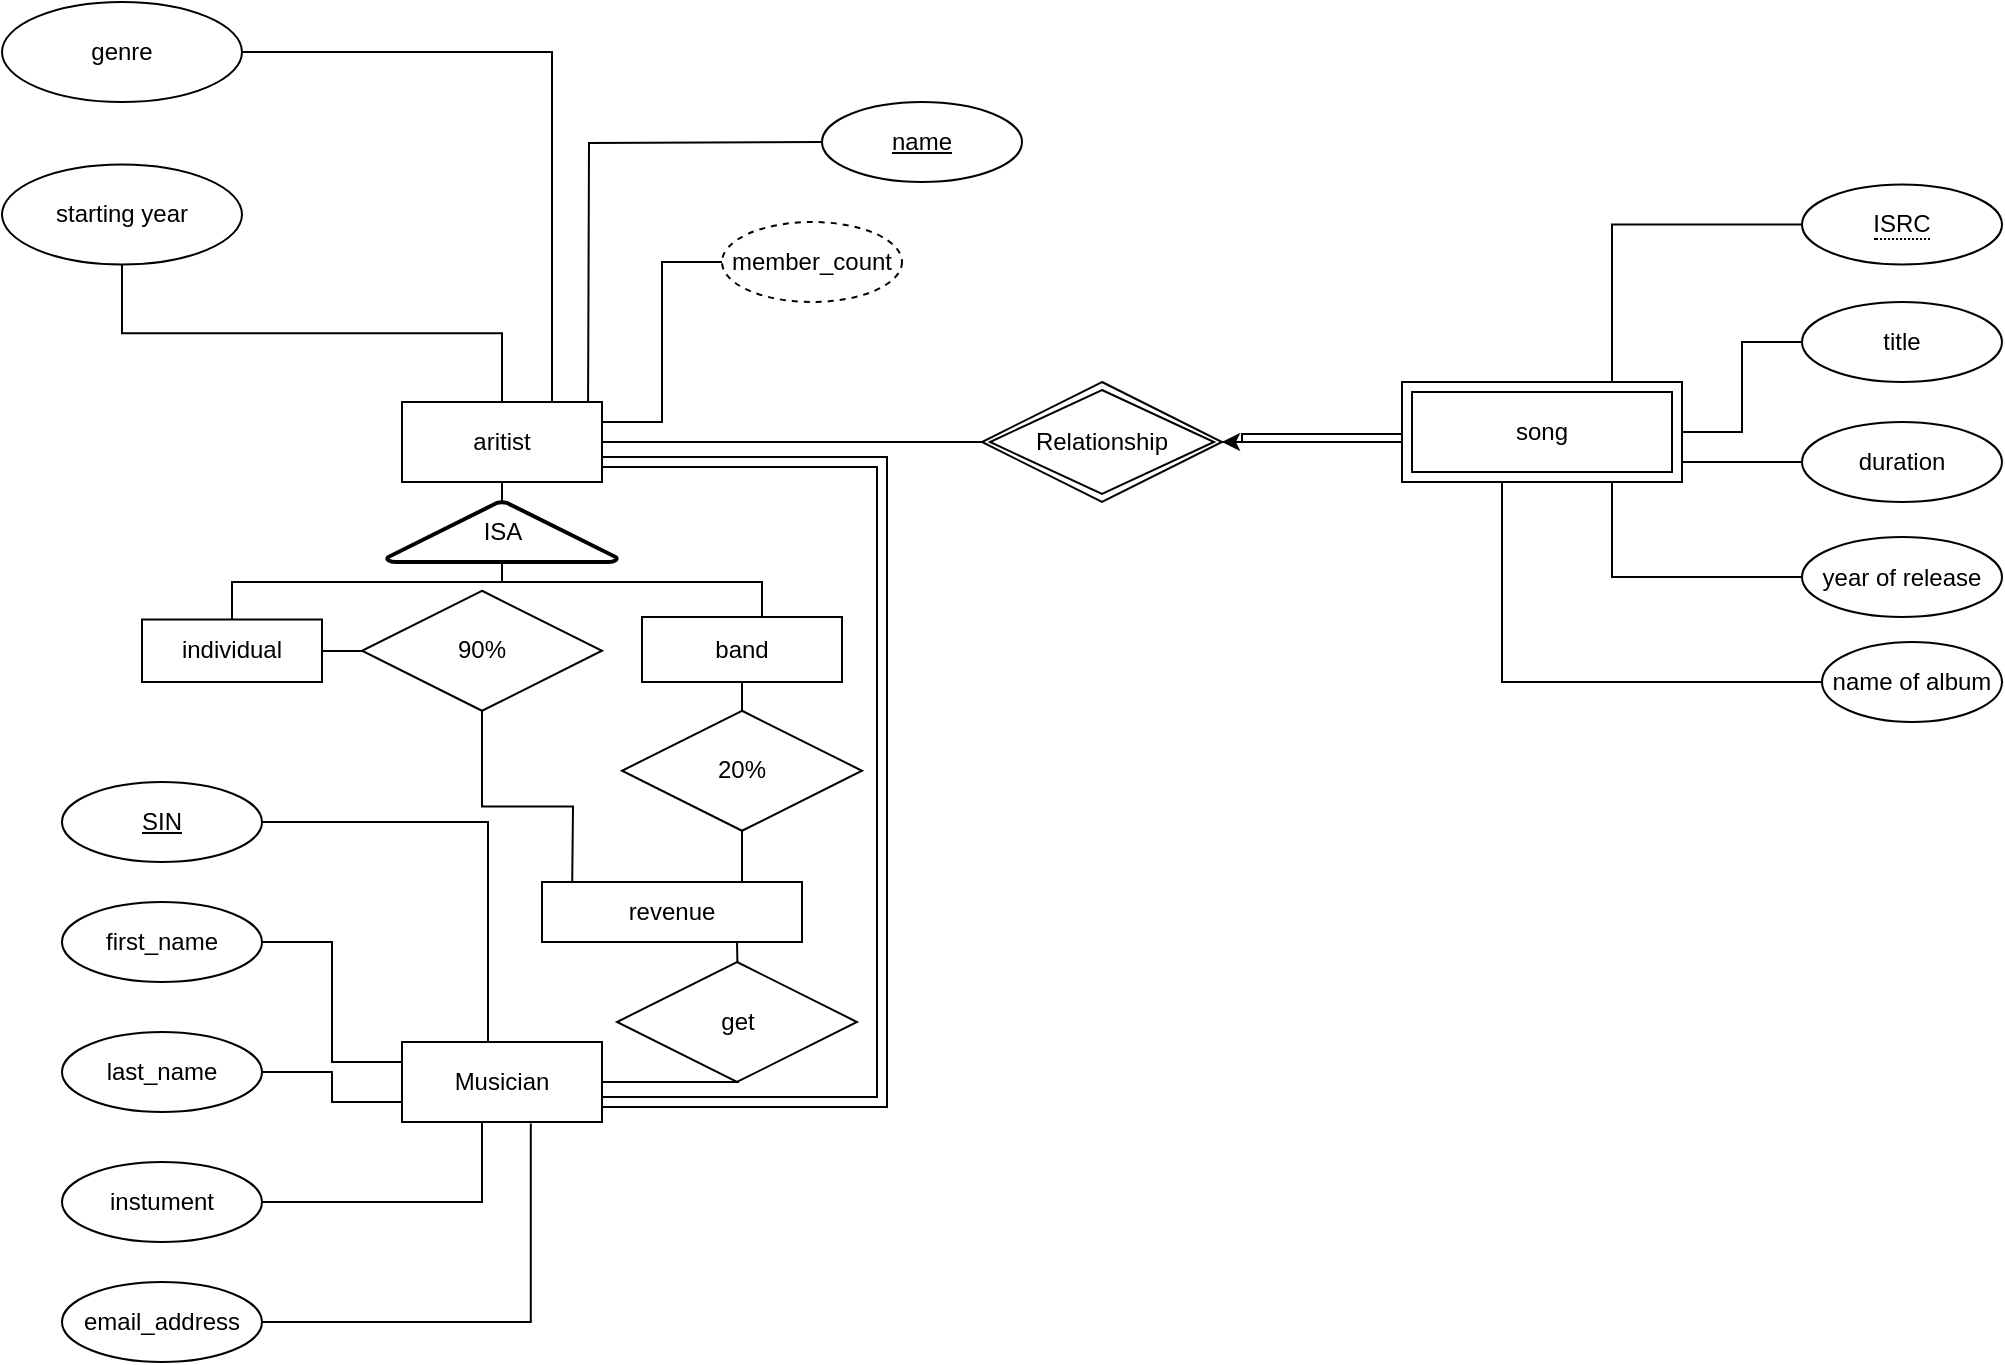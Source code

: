 <mxfile version="14.7.6" type="github">
  <diagram id="r_O1RaxWrrtH8uqQ30q3" name="Page-1">
    <mxGraphModel dx="1027" dy="585" grid="1" gridSize="10" guides="1" tooltips="1" connect="1" arrows="1" fold="1" page="1" pageScale="1" pageWidth="2339" pageHeight="3300" math="0" shadow="0">
      <root>
        <mxCell id="0" />
        <mxCell id="1" parent="0" />
        <mxCell id="qTKSmP5WqX47_2fig1QB-1" style="edgeStyle=orthogonalEdgeStyle;rounded=0;orthogonalLoop=1;jettySize=auto;html=1;exitX=0.5;exitY=1;exitDx=0;exitDy=0;endArrow=none;endFill=0;" edge="1" parent="1">
          <mxGeometry relative="1" as="geometry">
            <mxPoint x="570" y="140" as="sourcePoint" />
            <mxPoint x="453" y="280" as="targetPoint" />
          </mxGeometry>
        </mxCell>
        <mxCell id="ZQmBFMAHCiKAutRS2xqe-23" style="edgeStyle=orthogonalEdgeStyle;rounded=0;orthogonalLoop=1;jettySize=auto;html=1;exitX=0.5;exitY=1;exitDx=0;exitDy=0;entryX=0.5;entryY=0;entryDx=0;entryDy=0;endArrow=none;endFill=0;" parent="1" source="ZQmBFMAHCiKAutRS2xqe-4" target="ZQmBFMAHCiKAutRS2xqe-6" edge="1">
          <mxGeometry relative="1" as="geometry" />
        </mxCell>
        <mxCell id="ZQmBFMAHCiKAutRS2xqe-4" value="starting year" style="ellipse;whiteSpace=wrap;html=1;" parent="1" vertex="1">
          <mxGeometry x="160" y="151.25" width="120" height="50" as="geometry" />
        </mxCell>
        <mxCell id="ZQmBFMAHCiKAutRS2xqe-56" style="edgeStyle=orthogonalEdgeStyle;rounded=0;orthogonalLoop=1;jettySize=auto;html=1;entryX=0.75;entryY=0;entryDx=0;entryDy=0;endArrow=none;endFill=0;" parent="1" source="ZQmBFMAHCiKAutRS2xqe-5" target="ZQmBFMAHCiKAutRS2xqe-6" edge="1">
          <mxGeometry relative="1" as="geometry" />
        </mxCell>
        <mxCell id="ZQmBFMAHCiKAutRS2xqe-5" value="genre" style="ellipse;whiteSpace=wrap;html=1;" parent="1" vertex="1">
          <mxGeometry x="160" y="70" width="120" height="50" as="geometry" />
        </mxCell>
        <mxCell id="qTKSmP5WqX47_2fig1QB-36" style="edgeStyle=orthogonalEdgeStyle;rounded=0;orthogonalLoop=1;jettySize=auto;html=1;entryX=0;entryY=0.5;entryDx=0;entryDy=0;startArrow=none;startFill=0;endArrow=none;endFill=0;" edge="1" parent="1" source="ZQmBFMAHCiKAutRS2xqe-6" target="ZQmBFMAHCiKAutRS2xqe-8">
          <mxGeometry relative="1" as="geometry">
            <Array as="points">
              <mxPoint x="490" y="280" />
              <mxPoint x="490" y="200" />
            </Array>
          </mxGeometry>
        </mxCell>
        <mxCell id="qTKSmP5WqX47_2fig1QB-44" style="edgeStyle=orthogonalEdgeStyle;rounded=0;orthogonalLoop=1;jettySize=auto;html=1;exitX=1;exitY=0.75;exitDx=0;exitDy=0;entryX=1;entryY=0.75;entryDx=0;entryDy=0;startArrow=none;startFill=0;endArrow=none;endFill=0;shape=link;width=5;" edge="1" parent="1" source="ZQmBFMAHCiKAutRS2xqe-6" target="ZQmBFMAHCiKAutRS2xqe-17">
          <mxGeometry relative="1" as="geometry">
            <Array as="points">
              <mxPoint x="600" y="300" />
              <mxPoint x="600" y="620" />
            </Array>
          </mxGeometry>
        </mxCell>
        <mxCell id="qTKSmP5WqX47_2fig1QB-62" style="edgeStyle=orthogonalEdgeStyle;rounded=0;orthogonalLoop=1;jettySize=auto;html=1;entryX=0;entryY=0.5;entryDx=0;entryDy=0;startArrow=none;startFill=0;endArrow=none;endFill=0;" edge="1" parent="1" source="ZQmBFMAHCiKAutRS2xqe-6">
          <mxGeometry relative="1" as="geometry">
            <mxPoint x="650" y="290" as="targetPoint" />
          </mxGeometry>
        </mxCell>
        <mxCell id="ZQmBFMAHCiKAutRS2xqe-6" value="aritist" style="whiteSpace=wrap;html=1;align=center;" parent="1" vertex="1">
          <mxGeometry x="360" y="270" width="100" height="40" as="geometry" />
        </mxCell>
        <mxCell id="ZQmBFMAHCiKAutRS2xqe-8" value="member_count" style="ellipse;whiteSpace=wrap;html=1;align=center;dashed=1;" parent="1" vertex="1">
          <mxGeometry x="520" y="180" width="90" height="40" as="geometry" />
        </mxCell>
        <mxCell id="ZQmBFMAHCiKAutRS2xqe-38" style="edgeStyle=orthogonalEdgeStyle;rounded=0;orthogonalLoop=1;jettySize=auto;html=1;exitX=0;exitY=0.5;exitDx=0;exitDy=0;endArrow=none;endFill=0;" parent="1" source="ZQmBFMAHCiKAutRS2xqe-17" edge="1">
          <mxGeometry relative="1" as="geometry">
            <mxPoint x="370" y="620" as="targetPoint" />
          </mxGeometry>
        </mxCell>
        <mxCell id="qTKSmP5WqX47_2fig1QB-56" style="edgeStyle=orthogonalEdgeStyle;rounded=0;orthogonalLoop=1;jettySize=auto;html=1;entryX=0.75;entryY=1;entryDx=0;entryDy=0;startArrow=none;startFill=0;endArrow=none;endFill=0;" edge="1" parent="1" source="ZQmBFMAHCiKAutRS2xqe-17" target="qTKSmP5WqX47_2fig1QB-46">
          <mxGeometry relative="1" as="geometry">
            <Array as="points">
              <mxPoint x="528" y="610" />
              <mxPoint x="528" y="565" />
            </Array>
          </mxGeometry>
        </mxCell>
        <mxCell id="ZQmBFMAHCiKAutRS2xqe-17" value="Musician" style="whiteSpace=wrap;html=1;align=center;" parent="1" vertex="1">
          <mxGeometry x="360" y="590" width="100" height="40" as="geometry" />
        </mxCell>
        <mxCell id="ZQmBFMAHCiKAutRS2xqe-28" style="edgeStyle=orthogonalEdgeStyle;rounded=0;orthogonalLoop=1;jettySize=auto;html=1;exitX=1;exitY=0.5;exitDx=0;exitDy=0;endArrow=none;endFill=0;entryX=0.5;entryY=0;entryDx=0;entryDy=0;" parent="1" target="ZQmBFMAHCiKAutRS2xqe-17" edge="1">
          <mxGeometry relative="1" as="geometry">
            <mxPoint x="390" y="580" as="targetPoint" />
            <Array as="points">
              <mxPoint x="403" y="480" />
              <mxPoint x="403" y="590" />
            </Array>
            <mxPoint x="290" y="480" as="sourcePoint" />
          </mxGeometry>
        </mxCell>
        <mxCell id="ZQmBFMAHCiKAutRS2xqe-33" style="edgeStyle=orthogonalEdgeStyle;rounded=0;orthogonalLoop=1;jettySize=auto;html=1;exitX=1;exitY=0.5;exitDx=0;exitDy=0;endArrow=none;endFill=0;entryX=0;entryY=0.5;entryDx=0;entryDy=0;" parent="1" source="ZQmBFMAHCiKAutRS2xqe-29" target="ZQmBFMAHCiKAutRS2xqe-17" edge="1">
          <mxGeometry relative="1" as="geometry">
            <mxPoint x="350" y="610" as="targetPoint" />
            <Array as="points">
              <mxPoint x="325" y="540" />
              <mxPoint x="325" y="600" />
              <mxPoint x="360" y="600" />
            </Array>
          </mxGeometry>
        </mxCell>
        <mxCell id="ZQmBFMAHCiKAutRS2xqe-29" value="first_name" style="ellipse;whiteSpace=wrap;html=1;align=center;" parent="1" vertex="1">
          <mxGeometry x="190" y="520" width="100" height="40" as="geometry" />
        </mxCell>
        <mxCell id="ZQmBFMAHCiKAutRS2xqe-39" style="edgeStyle=orthogonalEdgeStyle;rounded=0;orthogonalLoop=1;jettySize=auto;html=1;endArrow=none;endFill=0;entryX=0;entryY=0.75;entryDx=0;entryDy=0;" parent="1" source="ZQmBFMAHCiKAutRS2xqe-30" target="ZQmBFMAHCiKAutRS2xqe-17" edge="1">
          <mxGeometry relative="1" as="geometry">
            <mxPoint x="320" y="640" as="targetPoint" />
          </mxGeometry>
        </mxCell>
        <mxCell id="ZQmBFMAHCiKAutRS2xqe-30" value="last_name" style="ellipse;whiteSpace=wrap;html=1;align=center;" parent="1" vertex="1">
          <mxGeometry x="190" y="585" width="100" height="40" as="geometry" />
        </mxCell>
        <mxCell id="ZQmBFMAHCiKAutRS2xqe-40" style="edgeStyle=orthogonalEdgeStyle;rounded=0;orthogonalLoop=1;jettySize=auto;html=1;entryX=0.4;entryY=1;entryDx=0;entryDy=0;entryPerimeter=0;endArrow=none;endFill=0;" parent="1" source="ZQmBFMAHCiKAutRS2xqe-31" target="ZQmBFMAHCiKAutRS2xqe-17" edge="1">
          <mxGeometry relative="1" as="geometry" />
        </mxCell>
        <mxCell id="ZQmBFMAHCiKAutRS2xqe-31" value="instument" style="ellipse;whiteSpace=wrap;html=1;align=center;" parent="1" vertex="1">
          <mxGeometry x="190" y="650" width="100" height="40" as="geometry" />
        </mxCell>
        <mxCell id="ZQmBFMAHCiKAutRS2xqe-41" style="rounded=0;orthogonalLoop=1;jettySize=auto;html=1;exitX=1;exitY=0.5;exitDx=0;exitDy=0;endArrow=none;endFill=0;entryX=0.644;entryY=1.02;entryDx=0;entryDy=0;entryPerimeter=0;edgeStyle=orthogonalEdgeStyle;" parent="1" source="ZQmBFMAHCiKAutRS2xqe-32" target="ZQmBFMAHCiKAutRS2xqe-17" edge="1">
          <mxGeometry relative="1" as="geometry">
            <mxPoint x="450" y="670" as="targetPoint" />
          </mxGeometry>
        </mxCell>
        <mxCell id="ZQmBFMAHCiKAutRS2xqe-32" value="email_address" style="ellipse;whiteSpace=wrap;html=1;align=center;" parent="1" vertex="1">
          <mxGeometry x="190" y="710" width="100" height="40" as="geometry" />
        </mxCell>
        <mxCell id="qTKSmP5WqX47_2fig1QB-7" value="SIN" style="ellipse;whiteSpace=wrap;html=1;align=center;fontStyle=4;" vertex="1" parent="1">
          <mxGeometry x="190" y="460" width="100" height="40" as="geometry" />
        </mxCell>
        <mxCell id="qTKSmP5WqX47_2fig1QB-9" value="name" style="ellipse;whiteSpace=wrap;html=1;align=center;fontStyle=4;" vertex="1" parent="1">
          <mxGeometry x="570" y="120" width="100" height="40" as="geometry" />
        </mxCell>
        <mxCell id="qTKSmP5WqX47_2fig1QB-10" style="edgeStyle=orthogonalEdgeStyle;rounded=0;orthogonalLoop=1;jettySize=auto;html=1;exitX=0.5;exitY=1;exitDx=0;exitDy=0;endArrow=none;endFill=0;" edge="1" parent="1">
          <mxGeometry relative="1" as="geometry">
            <mxPoint x="550" y="420" as="sourcePoint" />
            <mxPoint x="550" y="420" as="targetPoint" />
          </mxGeometry>
        </mxCell>
        <mxCell id="qTKSmP5WqX47_2fig1QB-37" style="edgeStyle=orthogonalEdgeStyle;rounded=0;orthogonalLoop=1;jettySize=auto;html=1;exitX=0.5;exitY=0;exitDx=0;exitDy=0;entryX=0.5;entryY=1;entryDx=0;entryDy=0;startArrow=none;startFill=0;endArrow=none;endFill=0;" edge="1" parent="1" source="qTKSmP5WqX47_2fig1QB-40" target="ZQmBFMAHCiKAutRS2xqe-6">
          <mxGeometry relative="1" as="geometry" />
        </mxCell>
        <mxCell id="qTKSmP5WqX47_2fig1QB-50" style="edgeStyle=orthogonalEdgeStyle;rounded=0;orthogonalLoop=1;jettySize=auto;html=1;startArrow=none;startFill=0;endArrow=none;endFill=0;" edge="1" parent="1" source="qTKSmP5WqX47_2fig1QB-51">
          <mxGeometry relative="1" as="geometry">
            <mxPoint x="445" y="520" as="targetPoint" />
          </mxGeometry>
        </mxCell>
        <mxCell id="qTKSmP5WqX47_2fig1QB-20" value="individual" style="whiteSpace=wrap;html=1;align=center;" vertex="1" parent="1">
          <mxGeometry x="230" y="378.75" width="90" height="31.25" as="geometry" />
        </mxCell>
        <mxCell id="qTKSmP5WqX47_2fig1QB-39" style="edgeStyle=orthogonalEdgeStyle;rounded=0;orthogonalLoop=1;jettySize=auto;html=1;exitX=0.5;exitY=0;exitDx=0;exitDy=0;startArrow=none;startFill=0;endArrow=none;endFill=0;" edge="1" parent="1" source="qTKSmP5WqX47_2fig1QB-21">
          <mxGeometry relative="1" as="geometry">
            <mxPoint x="410" y="310" as="targetPoint" />
            <Array as="points">
              <mxPoint x="540" y="378" />
              <mxPoint x="540" y="360" />
              <mxPoint x="410" y="360" />
            </Array>
          </mxGeometry>
        </mxCell>
        <mxCell id="qTKSmP5WqX47_2fig1QB-53" style="edgeStyle=orthogonalEdgeStyle;rounded=0;orthogonalLoop=1;jettySize=auto;html=1;entryX=0.832;entryY=0.033;entryDx=0;entryDy=0;entryPerimeter=0;startArrow=none;startFill=0;endArrow=none;endFill=0;" edge="1" parent="1" source="qTKSmP5WqX47_2fig1QB-21" target="qTKSmP5WqX47_2fig1QB-46">
          <mxGeometry relative="1" as="geometry">
            <Array as="points">
              <mxPoint x="530" y="511" />
            </Array>
          </mxGeometry>
        </mxCell>
        <mxCell id="qTKSmP5WqX47_2fig1QB-21" value="band" style="whiteSpace=wrap;html=1;align=center;" vertex="1" parent="1">
          <mxGeometry x="480" y="377.5" width="100" height="32.5" as="geometry" />
        </mxCell>
        <mxCell id="qTKSmP5WqX47_2fig1QB-40" value="ISA" style="strokeWidth=2;html=1;shape=mxgraph.flowchart.extract_or_measurement;whiteSpace=wrap;" vertex="1" parent="1">
          <mxGeometry x="352.5" y="320" width="115" height="30" as="geometry" />
        </mxCell>
        <mxCell id="qTKSmP5WqX47_2fig1QB-41" value="" style="edgeStyle=orthogonalEdgeStyle;rounded=0;orthogonalLoop=1;jettySize=auto;html=1;exitX=0.5;exitY=0;exitDx=0;exitDy=0;entryX=0.5;entryY=1;entryDx=0;entryDy=0;startArrow=none;startFill=0;endArrow=none;endFill=0;" edge="1" parent="1" source="qTKSmP5WqX47_2fig1QB-20" target="qTKSmP5WqX47_2fig1QB-40">
          <mxGeometry relative="1" as="geometry">
            <mxPoint x="245" y="365" as="sourcePoint" />
            <mxPoint x="410" y="310" as="targetPoint" />
            <Array as="points">
              <mxPoint x="275" y="360" />
              <mxPoint x="410" y="360" />
            </Array>
          </mxGeometry>
        </mxCell>
        <mxCell id="qTKSmP5WqX47_2fig1QB-46" value="revenue" style="whiteSpace=wrap;html=1;align=center;" vertex="1" parent="1">
          <mxGeometry x="430" y="510" width="130" height="30" as="geometry" />
        </mxCell>
        <mxCell id="qTKSmP5WqX47_2fig1QB-47" style="edgeStyle=orthogonalEdgeStyle;shape=link;rounded=0;orthogonalLoop=1;jettySize=auto;html=1;exitX=0.5;exitY=1;exitDx=0;exitDy=0;startArrow=none;startFill=0;endArrow=none;endFill=0;" edge="1" parent="1" source="qTKSmP5WqX47_2fig1QB-20" target="qTKSmP5WqX47_2fig1QB-20">
          <mxGeometry relative="1" as="geometry" />
        </mxCell>
        <mxCell id="qTKSmP5WqX47_2fig1QB-51" value="90%" style="shape=rhombus;perimeter=rhombusPerimeter;whiteSpace=wrap;html=1;align=center;" vertex="1" parent="1">
          <mxGeometry x="340" y="364.38" width="120" height="60" as="geometry" />
        </mxCell>
        <mxCell id="qTKSmP5WqX47_2fig1QB-52" value="" style="edgeStyle=orthogonalEdgeStyle;rounded=0;orthogonalLoop=1;jettySize=auto;html=1;startArrow=none;startFill=0;endArrow=none;endFill=0;" edge="1" parent="1" source="qTKSmP5WqX47_2fig1QB-20" target="qTKSmP5WqX47_2fig1QB-51">
          <mxGeometry relative="1" as="geometry">
            <mxPoint x="320" y="394.5" as="sourcePoint" />
            <mxPoint x="440" y="470" as="targetPoint" />
          </mxGeometry>
        </mxCell>
        <mxCell id="qTKSmP5WqX47_2fig1QB-54" value="20%" style="shape=rhombus;perimeter=rhombusPerimeter;whiteSpace=wrap;html=1;align=center;" vertex="1" parent="1">
          <mxGeometry x="470" y="424.38" width="120" height="60" as="geometry" />
        </mxCell>
        <mxCell id="qTKSmP5WqX47_2fig1QB-57" value="get" style="shape=rhombus;perimeter=rhombusPerimeter;whiteSpace=wrap;html=1;align=center;" vertex="1" parent="1">
          <mxGeometry x="467.5" y="550" width="120" height="60" as="geometry" />
        </mxCell>
        <mxCell id="qTKSmP5WqX47_2fig1QB-68" style="edgeStyle=orthogonalEdgeStyle;rounded=0;orthogonalLoop=1;jettySize=auto;html=1;entryX=1;entryY=0.5;entryDx=0;entryDy=0;startArrow=none;startFill=0;endArrow=none;endFill=0;" edge="1" parent="1" source="qTKSmP5WqX47_2fig1QB-59">
          <mxGeometry relative="1" as="geometry">
            <mxPoint x="770" y="290" as="targetPoint" />
            <Array as="points">
              <mxPoint x="860" y="290" />
              <mxPoint x="860" y="290" />
            </Array>
          </mxGeometry>
        </mxCell>
        <mxCell id="qTKSmP5WqX47_2fig1QB-72" style="edgeStyle=orthogonalEdgeStyle;rounded=0;orthogonalLoop=1;jettySize=auto;html=1;exitX=0;exitY=0.5;exitDx=0;exitDy=0;startArrow=none;startFill=0;endArrow=classic;endFill=1;entryX=1;entryY=0.5;entryDx=0;entryDy=0;" edge="1" parent="1" source="qTKSmP5WqX47_2fig1QB-59" target="qTKSmP5WqX47_2fig1QB-71">
          <mxGeometry relative="1" as="geometry">
            <mxPoint x="780" y="286" as="targetPoint" />
            <Array as="points">
              <mxPoint x="960" y="286" />
              <mxPoint x="780" y="286" />
              <mxPoint x="780" y="290" />
            </Array>
          </mxGeometry>
        </mxCell>
        <mxCell id="qTKSmP5WqX47_2fig1QB-59" value="song" style="shape=ext;margin=3;double=1;whiteSpace=wrap;html=1;align=center;" vertex="1" parent="1">
          <mxGeometry x="860" y="260" width="140" height="50" as="geometry" />
        </mxCell>
        <mxCell id="qTKSmP5WqX47_2fig1QB-80" style="edgeStyle=orthogonalEdgeStyle;rounded=0;orthogonalLoop=1;jettySize=auto;html=1;exitX=0;exitY=0.5;exitDx=0;exitDy=0;entryX=0.75;entryY=0;entryDx=0;entryDy=0;startArrow=none;startFill=0;endArrow=none;endFill=0;" edge="1" parent="1" source="qTKSmP5WqX47_2fig1QB-64" target="qTKSmP5WqX47_2fig1QB-59">
          <mxGeometry relative="1" as="geometry" />
        </mxCell>
        <mxCell id="qTKSmP5WqX47_2fig1QB-64" value="&lt;span style=&quot;border-bottom: 1px dotted&quot;&gt;ISRC&lt;/span&gt;" style="ellipse;whiteSpace=wrap;html=1;align=center;" vertex="1" parent="1">
          <mxGeometry x="1060" y="161.25" width="100" height="40" as="geometry" />
        </mxCell>
        <mxCell id="qTKSmP5WqX47_2fig1QB-81" style="edgeStyle=orthogonalEdgeStyle;rounded=0;orthogonalLoop=1;jettySize=auto;html=1;startArrow=none;startFill=0;endArrow=none;endFill=0;" edge="1" parent="1" source="qTKSmP5WqX47_2fig1QB-65" target="qTKSmP5WqX47_2fig1QB-59">
          <mxGeometry relative="1" as="geometry" />
        </mxCell>
        <mxCell id="qTKSmP5WqX47_2fig1QB-65" value="title" style="ellipse;whiteSpace=wrap;html=1;align=center;" vertex="1" parent="1">
          <mxGeometry x="1060" y="220" width="100" height="40" as="geometry" />
        </mxCell>
        <mxCell id="qTKSmP5WqX47_2fig1QB-71" value="Relationship" style="shape=rhombus;double=1;perimeter=rhombusPerimeter;whiteSpace=wrap;html=1;align=center;" vertex="1" parent="1">
          <mxGeometry x="650" y="260" width="120" height="60" as="geometry" />
        </mxCell>
        <mxCell id="qTKSmP5WqX47_2fig1QB-82" style="edgeStyle=orthogonalEdgeStyle;rounded=0;orthogonalLoop=1;jettySize=auto;html=1;exitX=0;exitY=0.5;exitDx=0;exitDy=0;entryX=1;entryY=1;entryDx=0;entryDy=0;startArrow=none;startFill=0;endArrow=none;endFill=0;entryPerimeter=0;" edge="1" parent="1" source="qTKSmP5WqX47_2fig1QB-75" target="qTKSmP5WqX47_2fig1QB-59">
          <mxGeometry relative="1" as="geometry">
            <Array as="points">
              <mxPoint x="1000" y="300" />
            </Array>
          </mxGeometry>
        </mxCell>
        <mxCell id="qTKSmP5WqX47_2fig1QB-75" value="duration" style="ellipse;whiteSpace=wrap;html=1;align=center;" vertex="1" parent="1">
          <mxGeometry x="1060" y="280" width="100" height="40" as="geometry" />
        </mxCell>
        <mxCell id="qTKSmP5WqX47_2fig1QB-83" style="edgeStyle=orthogonalEdgeStyle;rounded=0;orthogonalLoop=1;jettySize=auto;html=1;entryX=0.75;entryY=1;entryDx=0;entryDy=0;startArrow=none;startFill=0;endArrow=none;endFill=0;" edge="1" parent="1" source="qTKSmP5WqX47_2fig1QB-76" target="qTKSmP5WqX47_2fig1QB-59">
          <mxGeometry relative="1" as="geometry" />
        </mxCell>
        <mxCell id="qTKSmP5WqX47_2fig1QB-76" value="year of release" style="ellipse;whiteSpace=wrap;html=1;align=center;" vertex="1" parent="1">
          <mxGeometry x="1060" y="337.5" width="100" height="40" as="geometry" />
        </mxCell>
        <mxCell id="qTKSmP5WqX47_2fig1QB-84" style="edgeStyle=orthogonalEdgeStyle;rounded=0;orthogonalLoop=1;jettySize=auto;html=1;startArrow=none;startFill=0;endArrow=none;endFill=0;" edge="1" parent="1" source="qTKSmP5WqX47_2fig1QB-78" target="qTKSmP5WqX47_2fig1QB-59">
          <mxGeometry relative="1" as="geometry">
            <mxPoint x="950" y="410" as="targetPoint" />
            <Array as="points">
              <mxPoint x="910" y="410" />
            </Array>
          </mxGeometry>
        </mxCell>
        <mxCell id="qTKSmP5WqX47_2fig1QB-78" value="name of album" style="ellipse;whiteSpace=wrap;html=1;align=center;" vertex="1" parent="1">
          <mxGeometry x="1070" y="390" width="90" height="40" as="geometry" />
        </mxCell>
      </root>
    </mxGraphModel>
  </diagram>
</mxfile>
